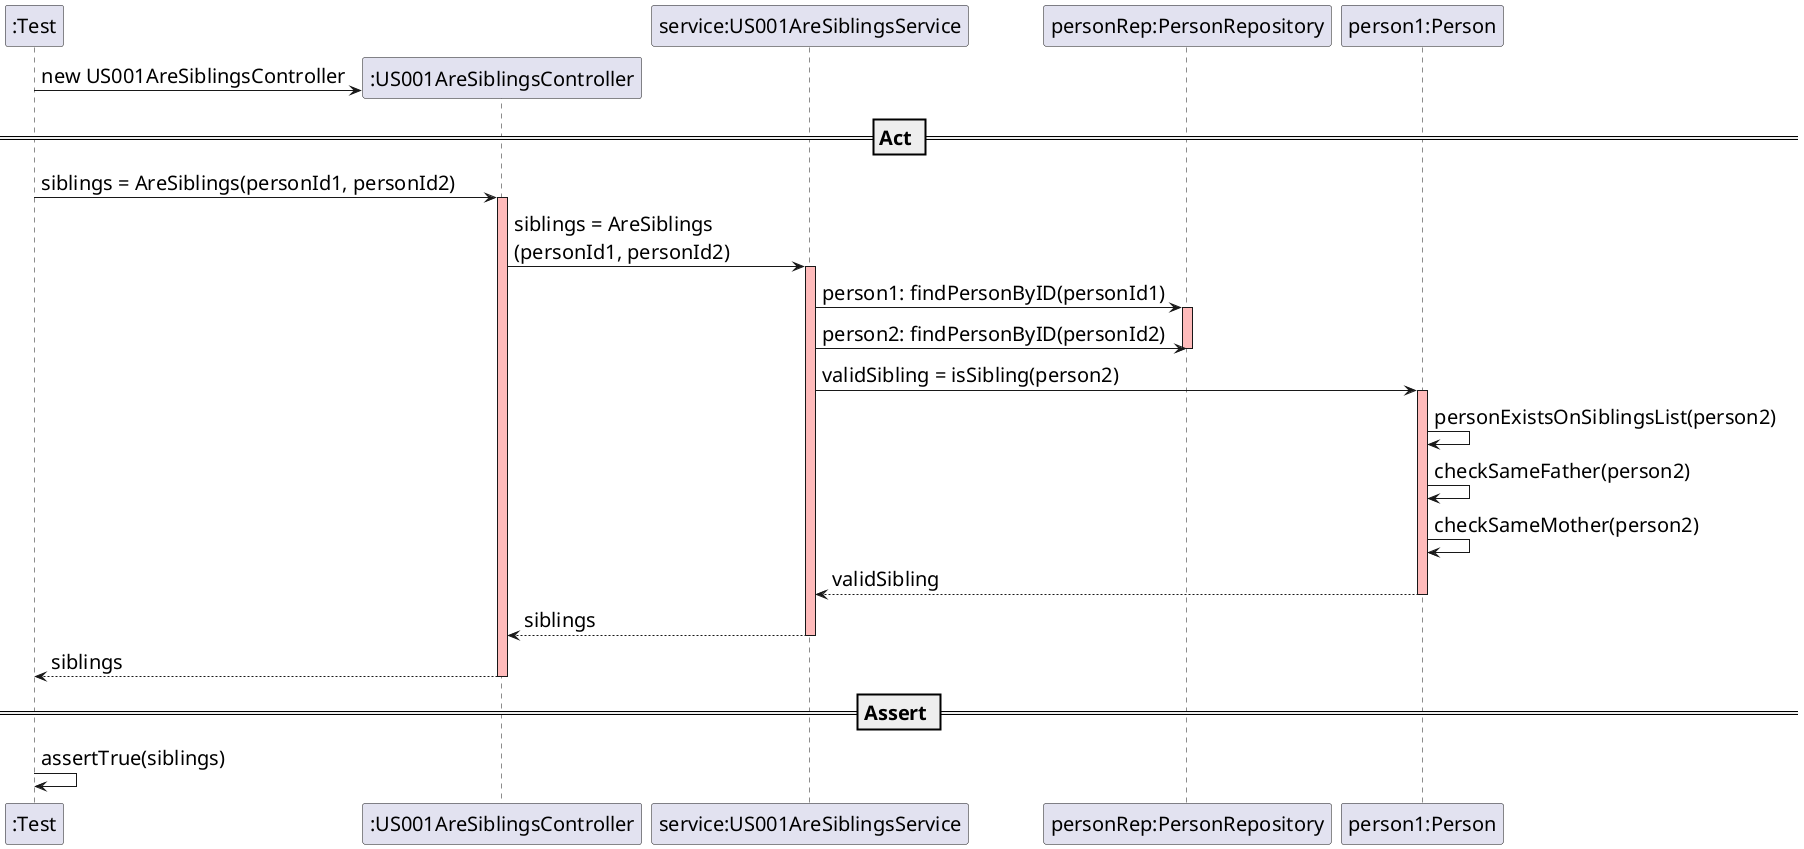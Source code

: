 @startuml
skinparam DefaultFontSize 20
create ":Test"

create ":US001AreSiblingsController"
":Test" -> ":US001AreSiblingsController" : new US001AreSiblingsController

participant "service:US001AreSiblingsService"
participant "personRep:PersonRepository"
participant "person1:Person"

== Act ==

":Test" -> ":US001AreSiblingsController" : siblings = AreSiblings(personId1, personId2)
activate ":US001AreSiblingsController"  #FFBBBB

":US001AreSiblingsController"-> "service:US001AreSiblingsService" : siblings = AreSiblings\n(personId1, personId2)
activate "service:US001AreSiblingsService"  #FFBBBB

"service:US001AreSiblingsService" -> "personRep:PersonRepository" : person1: findPersonByID(personId1)
activate "personRep:PersonRepository" #FFBBBB

"service:US001AreSiblingsService" -> "personRep:PersonRepository" : person2: findPersonByID(personId2)

deactivate "personRep:PersonRepository" #FFBBBB

"service:US001AreSiblingsService" -> "person1:Person" : validSibling = isSibling(person2)
activate "person1:Person"  #FFBBBB

"person1:Person" -> "person1:Person" :  personExistsOnSiblingsList(person2)
"person1:Person" -> "person1:Person" :  checkSameFather(person2)
"person1:Person" -> "person1:Person" :  checkSameMother(person2)

"person1:Person" --> "service:US001AreSiblingsService" : validSibling
deactivate "person1:Person"

"service:US001AreSiblingsService"--> ":US001AreSiblingsController" : siblings
deactivate "service:US001AreSiblingsService"

":US001AreSiblingsController" --> ":Test" : siblings
deactivate ":US001AreSiblingsController"

== Assert ==

":Test" -> ":Test" : assertTrue(siblings)

@enduml